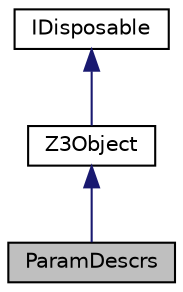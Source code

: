 digraph "ParamDescrs"
{
 // LATEX_PDF_SIZE
  edge [fontname="Helvetica",fontsize="10",labelfontname="Helvetica",labelfontsize="10"];
  node [fontname="Helvetica",fontsize="10",shape=record];
  Node1 [label="ParamDescrs",height=0.2,width=0.4,color="black", fillcolor="grey75", style="filled", fontcolor="black",tooltip="A ParamDescrs describes a set of parameters."];
  Node2 -> Node1 [dir="back",color="midnightblue",fontsize="10",style="solid",fontname="Helvetica"];
  Node2 [label="Z3Object",height=0.2,width=0.4,color="black", fillcolor="white", style="filled",URL="$class_microsoft_1_1_z3_1_1_z3_object.html",tooltip="Internal base class for interfacing with native Z3 objects. Should not be used externally."];
  Node3 -> Node2 [dir="back",color="midnightblue",fontsize="10",style="solid",fontname="Helvetica"];
  Node3 [label="IDisposable",height=0.2,width=0.4,color="black", fillcolor="white", style="filled",URL="$class_i_disposable.html",tooltip=" "];
}
